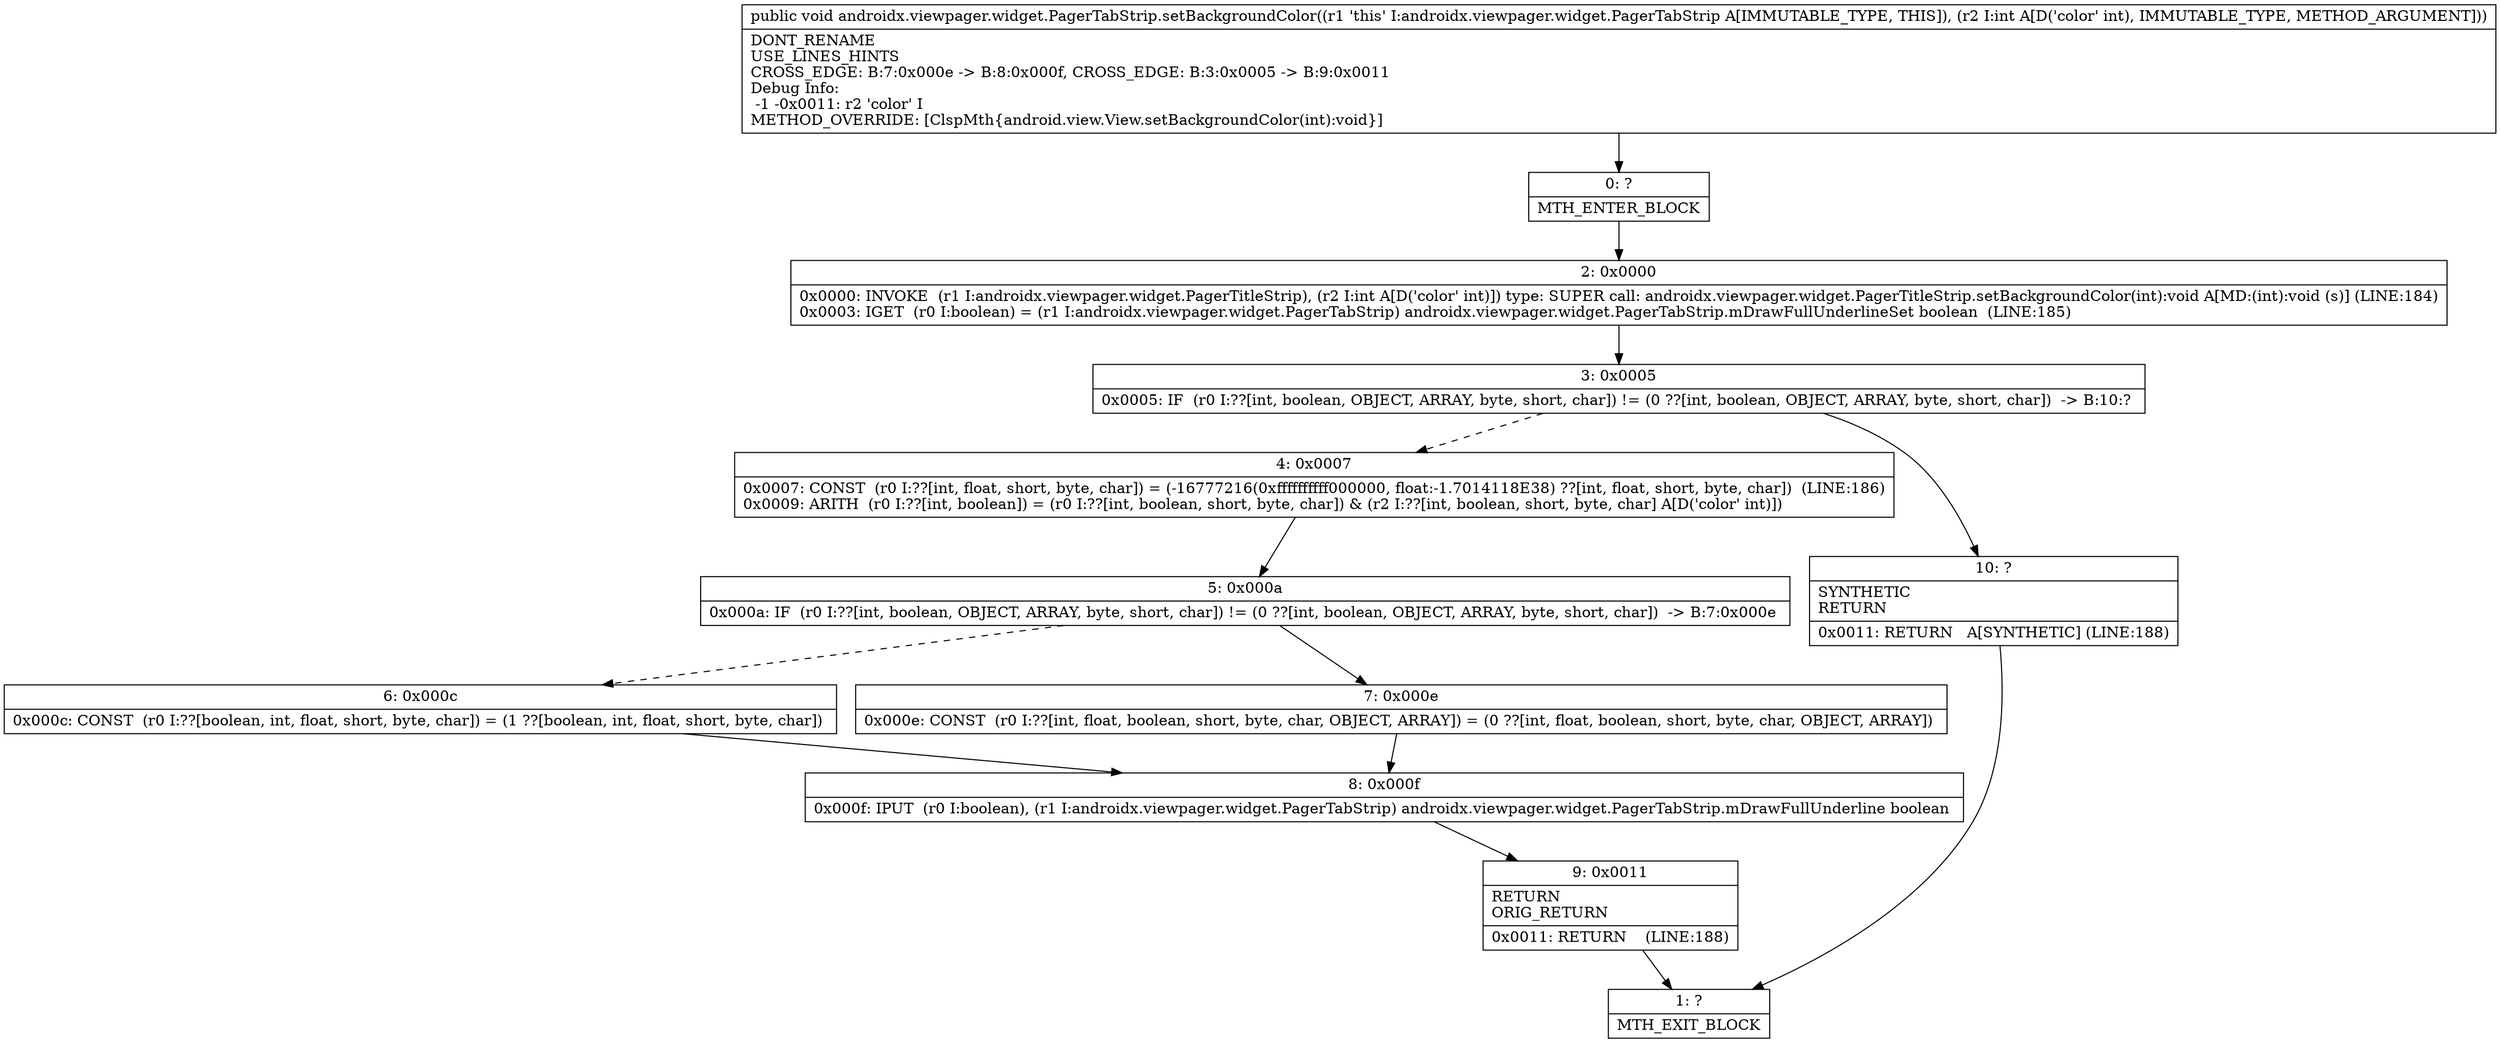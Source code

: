 digraph "CFG forandroidx.viewpager.widget.PagerTabStrip.setBackgroundColor(I)V" {
Node_0 [shape=record,label="{0\:\ ?|MTH_ENTER_BLOCK\l}"];
Node_2 [shape=record,label="{2\:\ 0x0000|0x0000: INVOKE  (r1 I:androidx.viewpager.widget.PagerTitleStrip), (r2 I:int A[D('color' int)]) type: SUPER call: androidx.viewpager.widget.PagerTitleStrip.setBackgroundColor(int):void A[MD:(int):void (s)] (LINE:184)\l0x0003: IGET  (r0 I:boolean) = (r1 I:androidx.viewpager.widget.PagerTabStrip) androidx.viewpager.widget.PagerTabStrip.mDrawFullUnderlineSet boolean  (LINE:185)\l}"];
Node_3 [shape=record,label="{3\:\ 0x0005|0x0005: IF  (r0 I:??[int, boolean, OBJECT, ARRAY, byte, short, char]) != (0 ??[int, boolean, OBJECT, ARRAY, byte, short, char])  \-\> B:10:? \l}"];
Node_4 [shape=record,label="{4\:\ 0x0007|0x0007: CONST  (r0 I:??[int, float, short, byte, char]) = (\-16777216(0xffffffffff000000, float:\-1.7014118E38) ??[int, float, short, byte, char])  (LINE:186)\l0x0009: ARITH  (r0 I:??[int, boolean]) = (r0 I:??[int, boolean, short, byte, char]) & (r2 I:??[int, boolean, short, byte, char] A[D('color' int)]) \l}"];
Node_5 [shape=record,label="{5\:\ 0x000a|0x000a: IF  (r0 I:??[int, boolean, OBJECT, ARRAY, byte, short, char]) != (0 ??[int, boolean, OBJECT, ARRAY, byte, short, char])  \-\> B:7:0x000e \l}"];
Node_6 [shape=record,label="{6\:\ 0x000c|0x000c: CONST  (r0 I:??[boolean, int, float, short, byte, char]) = (1 ??[boolean, int, float, short, byte, char]) \l}"];
Node_8 [shape=record,label="{8\:\ 0x000f|0x000f: IPUT  (r0 I:boolean), (r1 I:androidx.viewpager.widget.PagerTabStrip) androidx.viewpager.widget.PagerTabStrip.mDrawFullUnderline boolean \l}"];
Node_9 [shape=record,label="{9\:\ 0x0011|RETURN\lORIG_RETURN\l|0x0011: RETURN    (LINE:188)\l}"];
Node_1 [shape=record,label="{1\:\ ?|MTH_EXIT_BLOCK\l}"];
Node_7 [shape=record,label="{7\:\ 0x000e|0x000e: CONST  (r0 I:??[int, float, boolean, short, byte, char, OBJECT, ARRAY]) = (0 ??[int, float, boolean, short, byte, char, OBJECT, ARRAY]) \l}"];
Node_10 [shape=record,label="{10\:\ ?|SYNTHETIC\lRETURN\l|0x0011: RETURN   A[SYNTHETIC] (LINE:188)\l}"];
MethodNode[shape=record,label="{public void androidx.viewpager.widget.PagerTabStrip.setBackgroundColor((r1 'this' I:androidx.viewpager.widget.PagerTabStrip A[IMMUTABLE_TYPE, THIS]), (r2 I:int A[D('color' int), IMMUTABLE_TYPE, METHOD_ARGUMENT]))  | DONT_RENAME\lUSE_LINES_HINTS\lCROSS_EDGE: B:7:0x000e \-\> B:8:0x000f, CROSS_EDGE: B:3:0x0005 \-\> B:9:0x0011\lDebug Info:\l  \-1 \-0x0011: r2 'color' I\lMETHOD_OVERRIDE: [ClspMth\{android.view.View.setBackgroundColor(int):void\}]\l}"];
MethodNode -> Node_0;Node_0 -> Node_2;
Node_2 -> Node_3;
Node_3 -> Node_4[style=dashed];
Node_3 -> Node_10;
Node_4 -> Node_5;
Node_5 -> Node_6[style=dashed];
Node_5 -> Node_7;
Node_6 -> Node_8;
Node_8 -> Node_9;
Node_9 -> Node_1;
Node_7 -> Node_8;
Node_10 -> Node_1;
}

